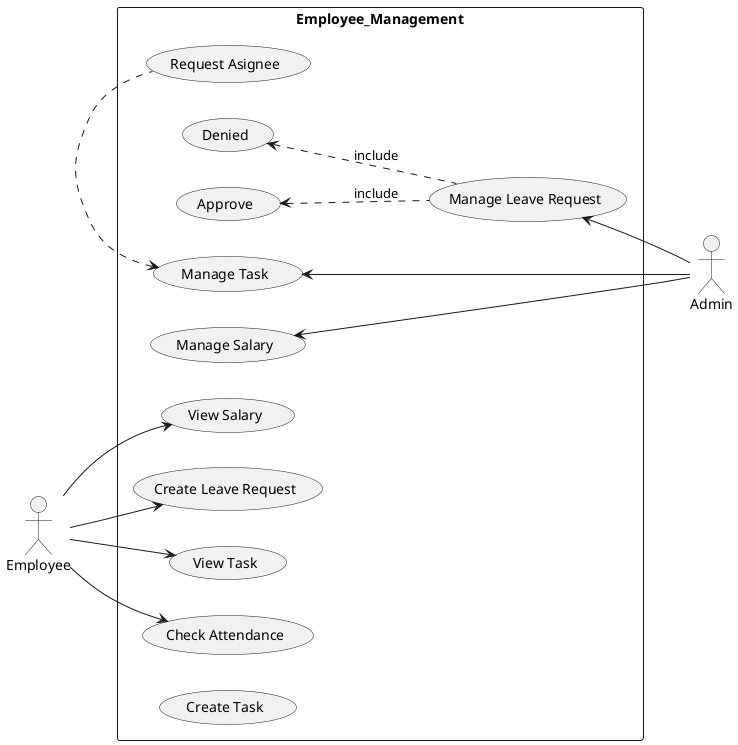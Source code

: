 @startuml

left to right direction

actor Employee as e1
actor Admin as e2



rectangle Employee_Management{
    '  user/employee usecase   
    usecase "View Salary" as VS
    usecase "Create Leave Request" as CLT
    usecase "View Task" as VT
    usecase "Check Attendance" as CA
    '  admin usecase   
    usecase "Manage Salary" as MS
    usecase "Manage Leave Request" as MLR
    usecase "Denied" as DLR
    usecase "Approve" as ALR
    usecase "Manage Task" as MT
    usecase "Create Task" as CT
    usecase "Request Asignee" as RTA
}
e2-up->MS
e2-up->MLR
e2-up->MT


e1--> VS
e1--> VT
e1--> CA
e1--> CLT

MLR .up.>ALR :include
MLR .up.>DLR :include

RTA .left.> MT

@enduml